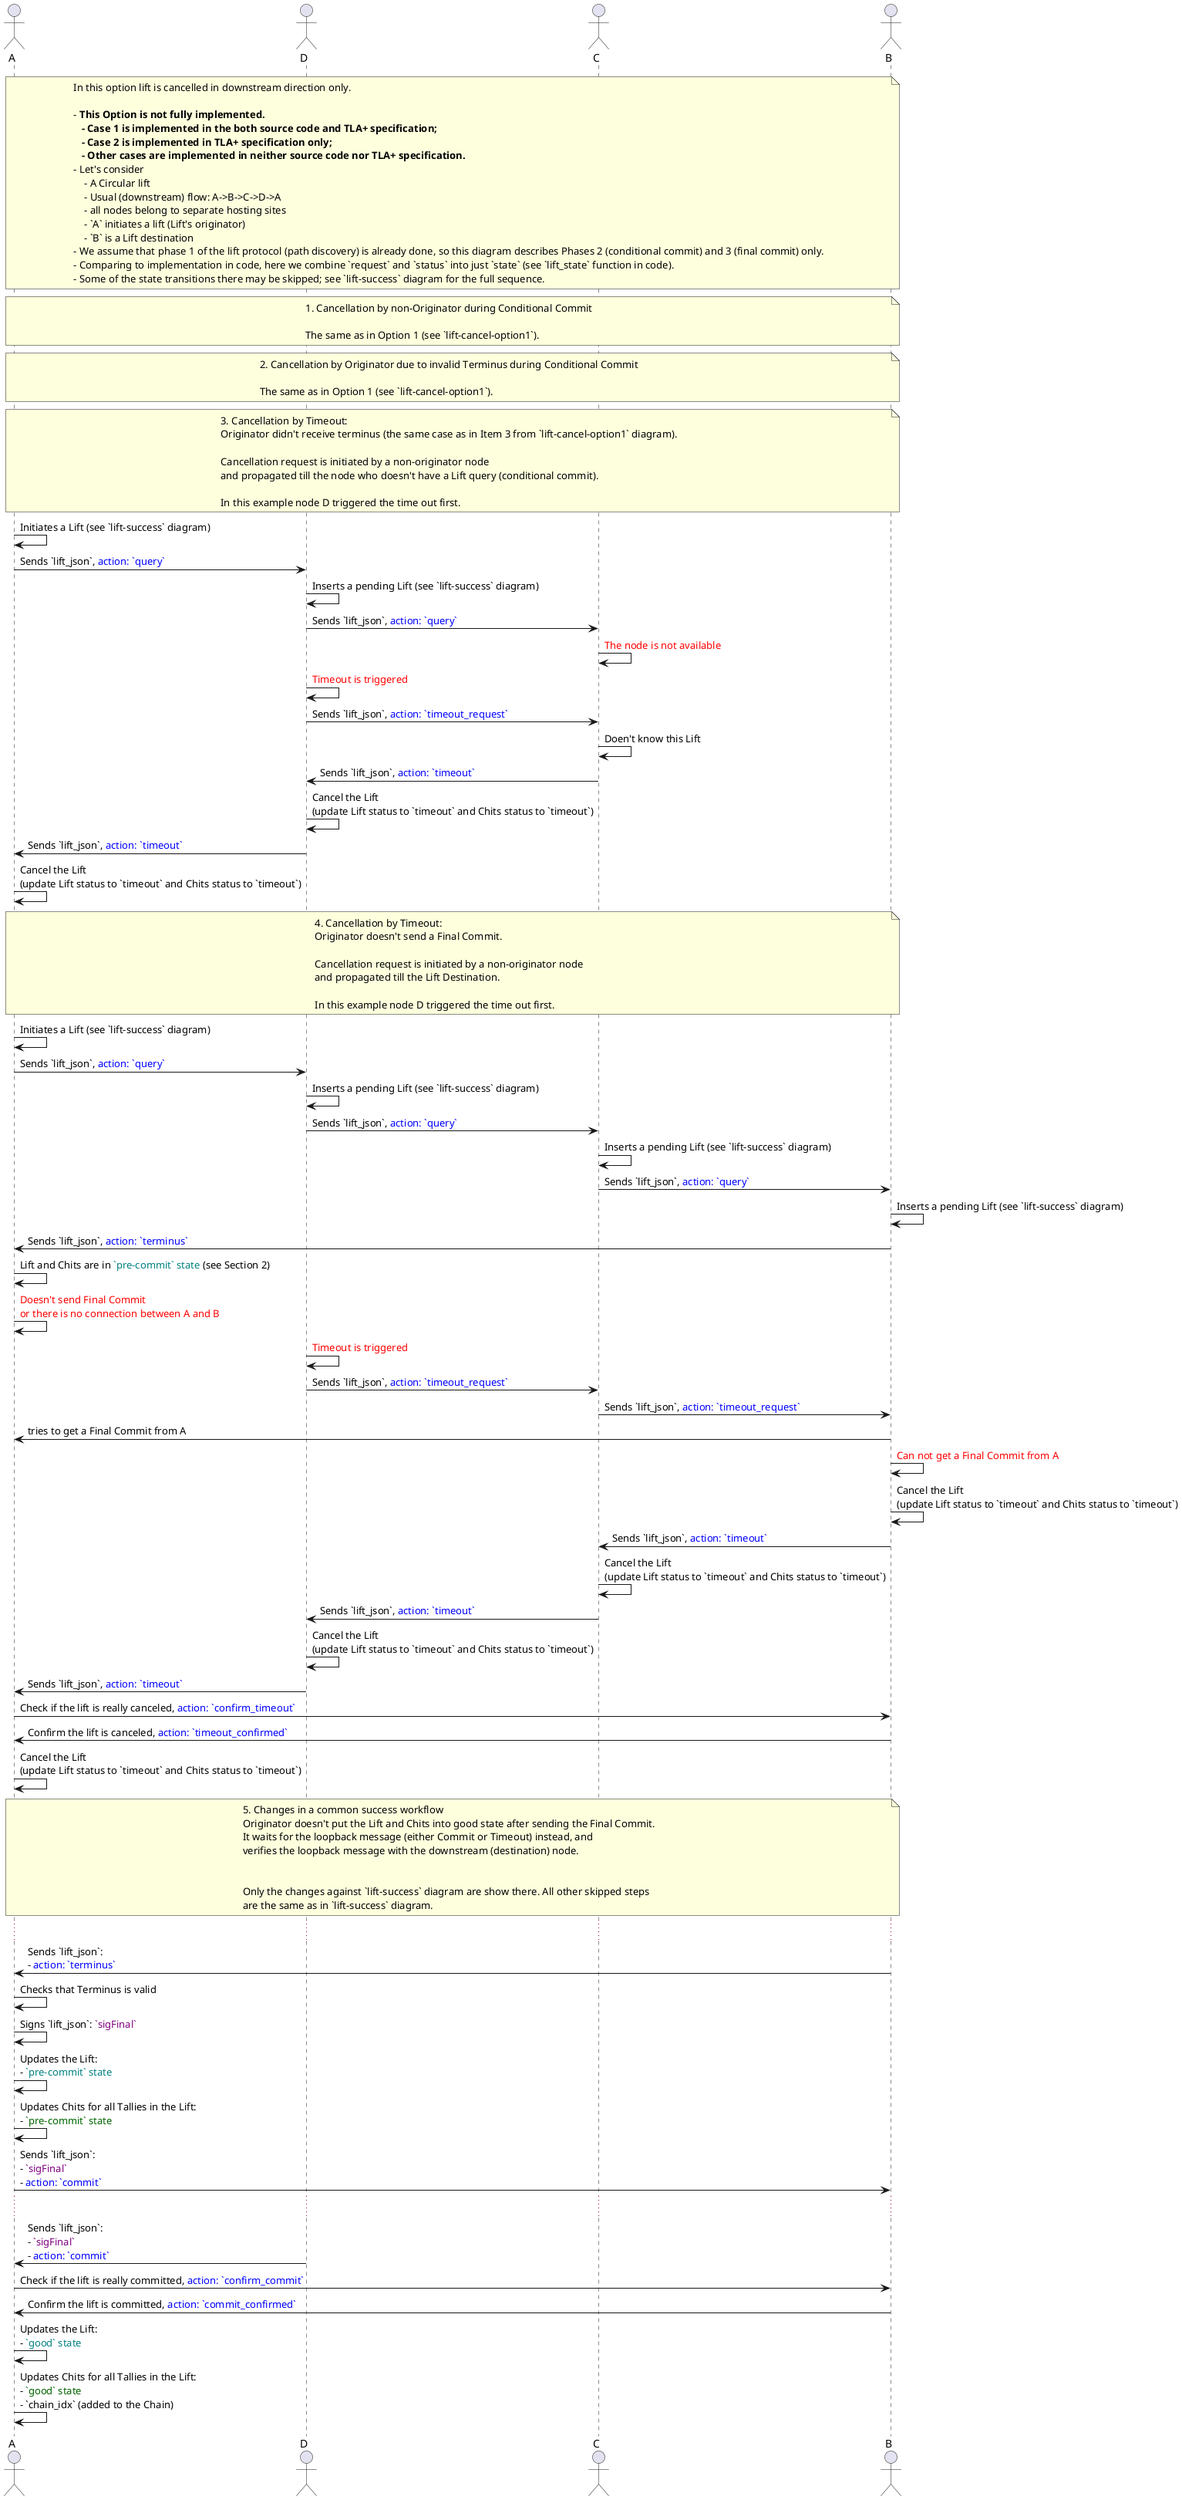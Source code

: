 @startuml
actor A
actor D
actor C
actor B
note over A, B
In this option lift is cancelled in downstream direction only.

- <b>This Option is not fully implemented.
<b>   - Case 1 is implemented in the both source code and TLA+ specification;
<b>   - Case 2 is implemented in TLA+ specification only;
<b>   - Other cases are implemented in neither source code nor TLA+ specification.
- Let's consider
    - A Circular lift
    - Usual (downstream) flow: A->B->C->D->A
    - all nodes belong to separate hosting sites
    - `A` initiates a lift (Lift's originator)
    - `B` is a Lift destination
- We assume that phase 1 of the lift protocol (path discovery) is already done, so this diagram describes Phases 2 (conditional commit) and 3 (final commit) only.
- Comparing to implementation in code, here we combine `request` and `status` into just `state` (see `lift_state` function in code).
- Some of the state transitions there may be skipped; see `lift-success` diagram for the full sequence.
end note

note over A, B
1. Cancellation by non-Originator during Conditional Commit

The same as in Option 1 (see `lift-cancel-option1`).
end note

note over A, B
2. Cancellation by Originator due to invalid Terminus during Conditional Commit

The same as in Option 1 (see `lift-cancel-option1`).
end note



note over A, B
3. Cancellation by Timeout:
Originator didn't receive terminus (the same case as in Item 3 from `lift-cancel-option1` diagram).

Cancellation request is initiated by a non-originator node
and propagated till the node who doesn't have a Lift query (conditional commit).

In this example node D triggered the time out first.
end note
A -> A: Initiates a Lift (see `lift-success` diagram)
A -> D: Sends `lift_json`, <font color=blue>action: `query`

D -> D: Inserts a pending Lift (see `lift-success` diagram)
D -> C: Sends `lift_json`, <font color=blue>action: `query`

C -> C: <font color=red>The node is not available

D -> D: <font color=red>Timeout is triggered
D -> C: Sends `lift_json`, <font color=blue>action: `timeout_request`

C -> C: Doen't know this Lift
C -> D: Sends `lift_json`, <font color=blue>action: `timeout`

D -> D: Cancel the Lift\n(update Lift status to `timeout` and Chits status to `timeout`)
D -> A: Sends `lift_json`, <font color=blue>action: `timeout`

A -> A: Cancel the Lift\n(update Lift status to `timeout` and Chits status to `timeout`)
note over A, B
4. Cancellation by Timeout:
Originator doesn't send a Final Commit.

Cancellation request is initiated by a non-originator node
and propagated till the Lift Destination.

In this example node D triggered the time out first.
end note
A -> A: Initiates a Lift (see `lift-success` diagram)
A -> D: Sends `lift_json`, <font color=blue>action: `query`

D -> D: Inserts a pending Lift (see `lift-success` diagram)
D -> C: Sends `lift_json`, <font color=blue>action: `query`

C -> C: Inserts a pending Lift (see `lift-success` diagram)
C -> B: Sends `lift_json`, <font color=blue>action: `query`

B -> B: Inserts a pending Lift (see `lift-success` diagram)
B -> A: Sends `lift_json`, <font color=blue>action: `terminus`

A -> A: Lift and Chits are in <font color=teal>`pre-commit` state</font> (see Section 2)
A -> A: <font color=red>Doesn't send Final Commit\n<font color=red>or there is no connection between A and B

D -> D: <font color=red>Timeout is triggered
D -> C: Sends `lift_json`, <font color=blue>action: `timeout_request`

C -> B: Sends `lift_json`, <font color=blue>action: `timeout_request`

B -> A: tries to get a Final Commit from A
B -> B: <font color=red>Can not get a Final Commit from A

B -> B: Cancel the Lift\n(update Lift status to `timeout` and Chits status to `timeout`)
B -> C: Sends `lift_json`, <font color=blue>action: `timeout`

C -> C: Cancel the Lift\n(update Lift status to `timeout` and Chits status to `timeout`)
C -> D: Sends `lift_json`, <font color=blue>action: `timeout`

D -> D: Cancel the Lift\n(update Lift status to `timeout` and Chits status to `timeout`)
D -> A: Sends `lift_json`, <font color=blue>action: `timeout`

A -> B: Check if the lift is really canceled, <font color=blue>action: `confirm_timeout`
B -> A: Confirm the lift is canceled, <font color=blue>action: `timeout_confirmed`
A -> A: Cancel the Lift\n(update Lift status to `timeout` and Chits status to `timeout`)

note over A, B
5. Changes in a common success workflow
Originator doesn't put the Lift and Chits into good state after sending the Final Commit.
It waits for the loopback message (either Commit or Timeout) instead, and
verifies the loopback message with the downstream (destination) node.


Only the changes against `lift-success` diagram are show there. All other skipped steps
are the same as in `lift-success` diagram.
end note
...
B -> A: Sends `lift_json`:\n- <font color=blue>action: `terminus`

A -> A: Checks that Terminus is valid
A -> A: Signs `lift_json`: <font color=purple>`sigFinal`
A -> A: Updates the Lift:\n- <font color=teal>`pre-commit` state
A -> A: Updates Chits for all Tallies in the Lift:\n- <font color=darkgreen>`pre-commit` state
A -> B: Sends `lift_json`:\n- <font color=purple>`sigFinal`\n- <font color=blue>action: `commit`
...
D -> A: Sends `lift_json`:\n- <font color=purple>`sigFinal`\n- <font color=blue>action: `commit`
A -> B: Check if the lift is really committed, <font color=blue>action: `confirm_commit`
B -> A: Confirm the lift is committed, <font color=blue>action: `commit_confirmed`
A -> A: Updates the Lift:\n- <font color=teal>`good` state
A -> A: Updates Chits for all Tallies in the Lift:\n- <font color=darkgreen>`good` state\n- `chain_idx` (added to the Chain)


@enduml
